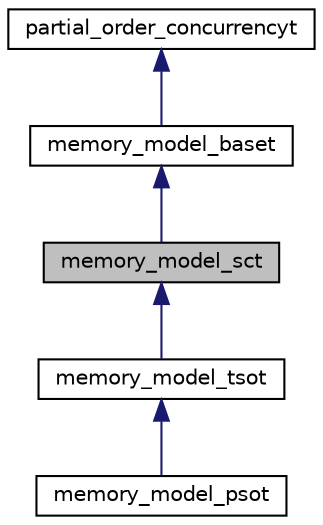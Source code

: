 digraph "memory_model_sct"
{
 // LATEX_PDF_SIZE
  bgcolor="transparent";
  edge [fontname="Helvetica",fontsize="10",labelfontname="Helvetica",labelfontsize="10"];
  node [fontname="Helvetica",fontsize="10",shape=record];
  Node1 [label="memory_model_sct",height=0.2,width=0.4,color="black", fillcolor="grey75", style="filled", fontcolor="black",tooltip=" "];
  Node2 -> Node1 [dir="back",color="midnightblue",fontsize="10",style="solid",fontname="Helvetica"];
  Node2 [label="memory_model_baset",height=0.2,width=0.4,color="black",URL="$classmemory__model__baset.html",tooltip=" "];
  Node3 -> Node2 [dir="back",color="midnightblue",fontsize="10",style="solid",fontname="Helvetica"];
  Node3 [label="partial_order_concurrencyt",height=0.2,width=0.4,color="black",URL="$classpartial__order__concurrencyt.html",tooltip="Base class for implementing memory models via additional constraints for SSA equations."];
  Node1 -> Node4 [dir="back",color="midnightblue",fontsize="10",style="solid",fontname="Helvetica"];
  Node4 [label="memory_model_tsot",height=0.2,width=0.4,color="black",URL="$classmemory__model__tsot.html",tooltip=" "];
  Node4 -> Node5 [dir="back",color="midnightblue",fontsize="10",style="solid",fontname="Helvetica"];
  Node5 [label="memory_model_psot",height=0.2,width=0.4,color="black",URL="$classmemory__model__psot.html",tooltip=" "];
}
